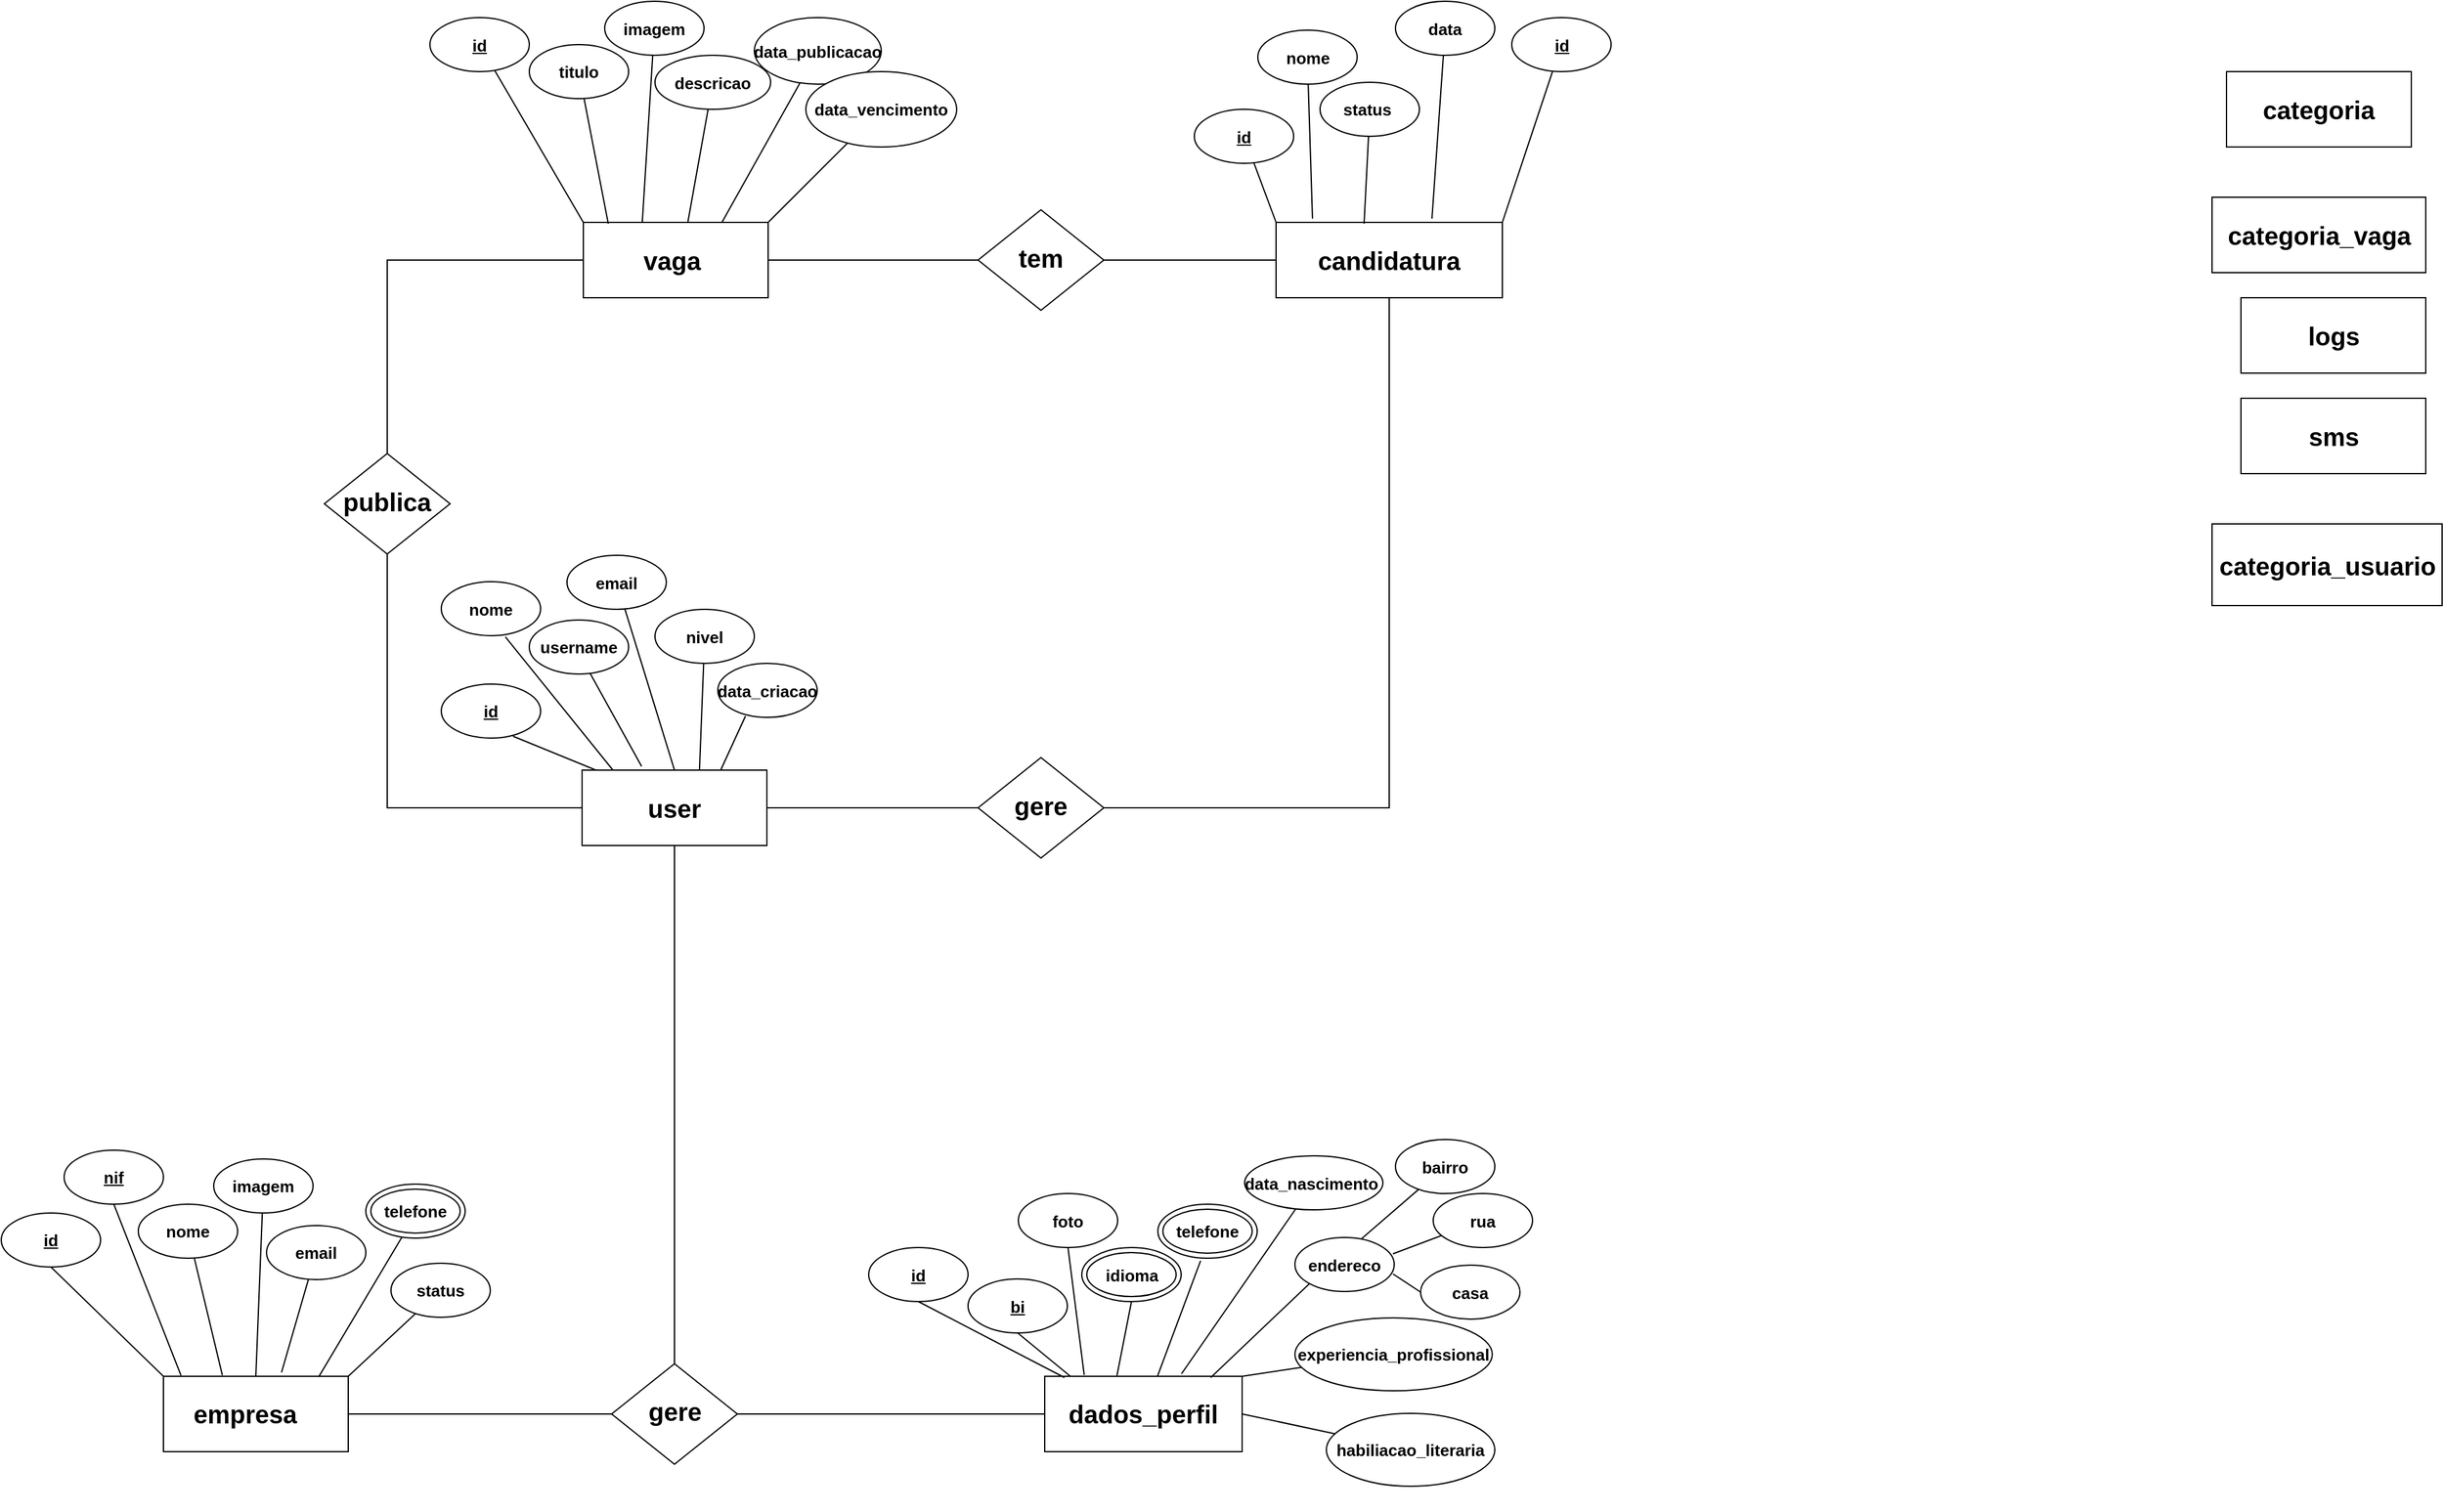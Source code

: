 <mxfile version="13.9.9" type="device"><diagram id="R2lEEEUBdFMjLlhIrx00" name="Page-1"><mxGraphModel dx="3510" dy="1030" grid="1" gridSize="10" guides="1" tooltips="1" connect="1" arrows="1" fold="1" page="1" pageScale="1" pageWidth="850" pageHeight="1100" math="0" shadow="0" extFonts="Permanent Marker^https://fonts.googleapis.com/css?family=Permanent+Marker"><root><mxCell id="0"/><mxCell id="1" parent="0"/><mxCell id="41r4kbgK85iGf1AOTr6_-119" style="edgeStyle=none;rounded=0;orthogonalLoop=1;jettySize=auto;html=1;entryX=0;entryY=0.5;entryDx=0;entryDy=0;startArrow=none;startFill=0;endArrow=none;endFill=0;fontSize=13;" parent="1" source="41r4kbgK85iGf1AOTr6_-2" target="41r4kbgK85iGf1AOTr6_-118" edge="1"><mxGeometry relative="1" as="geometry"/></mxCell><mxCell id="41r4kbgK85iGf1AOTr6_-2" value="vaga&amp;nbsp;" style="rounded=1;whiteSpace=wrap;html=1;fontSize=20;glass=0;strokeWidth=1;shadow=0;arcSize=0;fontStyle=1" parent="1" vertex="1"><mxGeometry x="-637" y="180" width="147" height="60" as="geometry"/></mxCell><mxCell id="41r4kbgK85iGf1AOTr6_-5" value="categoria" style="rounded=1;whiteSpace=wrap;html=1;fontSize=20;glass=0;strokeWidth=1;shadow=0;arcSize=0;fontStyle=1" parent="1" vertex="1"><mxGeometry x="670" y="60" width="147" height="60" as="geometry"/></mxCell><mxCell id="41r4kbgK85iGf1AOTr6_-6" value="categoria_vaga" style="rounded=1;whiteSpace=wrap;html=1;fontSize=20;glass=0;strokeWidth=1;shadow=0;arcSize=0;fontStyle=1" parent="1" vertex="1"><mxGeometry x="658.5" y="160" width="170" height="60" as="geometry"/></mxCell><mxCell id="41r4kbgK85iGf1AOTr6_-8" value="categoria_usuario" style="rounded=1;whiteSpace=wrap;html=1;fontSize=20;glass=0;strokeWidth=1;shadow=0;arcSize=0;fontStyle=1" parent="1" vertex="1"><mxGeometry x="658.5" y="420" width="183" height="65" as="geometry"/></mxCell><mxCell id="41r4kbgK85iGf1AOTr6_-10" value="sms" style="rounded=1;whiteSpace=wrap;html=1;fontSize=20;glass=0;strokeWidth=1;shadow=0;arcSize=0;fontStyle=1" parent="1" vertex="1"><mxGeometry x="681.5" y="320" width="147" height="60" as="geometry"/></mxCell><mxCell id="41r4kbgK85iGf1AOTr6_-11" value="logs" style="rounded=1;whiteSpace=wrap;html=1;fontSize=20;glass=0;strokeWidth=1;shadow=0;arcSize=0;fontStyle=1" parent="1" vertex="1"><mxGeometry x="681.5" y="240" width="147" height="60" as="geometry"/></mxCell><mxCell id="41r4kbgK85iGf1AOTr6_-12" value="empresa&amp;nbsp; &amp;nbsp;" style="rounded=1;whiteSpace=wrap;html=1;fontSize=20;glass=0;strokeWidth=1;shadow=0;arcSize=0;fontStyle=1" parent="1" vertex="1"><mxGeometry x="-971" y="1098.48" width="147" height="60" as="geometry"/></mxCell><mxCell id="41r4kbgK85iGf1AOTr6_-120" style="edgeStyle=none;rounded=0;orthogonalLoop=1;jettySize=auto;html=1;entryX=1;entryY=0.5;entryDx=0;entryDy=0;startArrow=none;startFill=0;endArrow=none;endFill=0;fontSize=13;" parent="1" source="41r4kbgK85iGf1AOTr6_-13" target="41r4kbgK85iGf1AOTr6_-118" edge="1"><mxGeometry relative="1" as="geometry"/></mxCell><mxCell id="41r4kbgK85iGf1AOTr6_-13" value="candidatura" style="rounded=1;whiteSpace=wrap;html=1;fontSize=20;glass=0;strokeWidth=1;shadow=0;arcSize=0;fontStyle=1" parent="1" vertex="1"><mxGeometry x="-86" y="180" width="180" height="60" as="geometry"/></mxCell><mxCell id="41r4kbgK85iGf1AOTr6_-18" value="user" style="rounded=1;whiteSpace=wrap;html=1;fontSize=20;glass=0;strokeWidth=1;shadow=0;arcSize=0;fontStyle=1" parent="1" vertex="1"><mxGeometry x="-638" y="616" width="147" height="60" as="geometry"/></mxCell><mxCell id="41r4kbgK85iGf1AOTr6_-126" style="edgeStyle=orthogonalEdgeStyle;rounded=0;orthogonalLoop=1;jettySize=auto;html=1;entryX=0.5;entryY=1;entryDx=0;entryDy=0;startArrow=none;startFill=0;endArrow=none;endFill=0;fontSize=13;" parent="1" source="41r4kbgK85iGf1AOTr6_-19" target="41r4kbgK85iGf1AOTr6_-13" edge="1"><mxGeometry relative="1" as="geometry"/></mxCell><mxCell id="41r4kbgK85iGf1AOTr6_-19" value="gere" style="rhombus;whiteSpace=wrap;html=1;shadow=0;fontFamily=Helvetica;fontSize=20;align=center;strokeWidth=1;spacing=6;spacingTop=-4;fontStyle=1" parent="1" vertex="1"><mxGeometry x="-323" y="606" width="100" height="80" as="geometry"/></mxCell><mxCell id="41r4kbgK85iGf1AOTr6_-20" value="" style="endArrow=none;html=1;exitX=0.722;exitY=0.965;exitDx=0;exitDy=0;exitPerimeter=0;entryX=0.075;entryY=0;entryDx=0;entryDy=0;entryPerimeter=0;" parent="1" source="41r4kbgK85iGf1AOTr6_-21" target="41r4kbgK85iGf1AOTr6_-18" edge="1"><mxGeometry width="50" height="50" relative="1" as="geometry"><mxPoint x="12" y="476" as="sourcePoint"/><mxPoint x="-8" y="536" as="targetPoint"/></mxGeometry></mxCell><mxCell id="41r4kbgK85iGf1AOTr6_-21" value="&lt;u style=&quot;font-size: 13px&quot;&gt;id&lt;br style=&quot;font-size: 13px&quot;&gt;&lt;/u&gt;" style="ellipse;whiteSpace=wrap;html=1;fontSize=13;fontStyle=1" parent="1" vertex="1"><mxGeometry x="-750" y="547.5" width="79" height="43" as="geometry"/></mxCell><mxCell id="41r4kbgK85iGf1AOTr6_-22" value="nome" style="ellipse;whiteSpace=wrap;html=1;fontSize=13;fontStyle=1" parent="1" vertex="1"><mxGeometry x="-750" y="466" width="79" height="43" as="geometry"/></mxCell><mxCell id="41r4kbgK85iGf1AOTr6_-23" value="username" style="ellipse;whiteSpace=wrap;html=1;fontSize=13;fontStyle=1" parent="1" vertex="1"><mxGeometry x="-680" y="496.5" width="79" height="43" as="geometry"/></mxCell><mxCell id="41r4kbgK85iGf1AOTr6_-24" value="" style="endArrow=none;html=1;entryX=0.611;entryY=0.982;entryDx=0;entryDy=0;entryPerimeter=0;exitX=0.322;exitY=-0.05;exitDx=0;exitDy=0;exitPerimeter=0;" parent="1" source="41r4kbgK85iGf1AOTr6_-18" target="41r4kbgK85iGf1AOTr6_-23" edge="1"><mxGeometry width="50" height="50" relative="1" as="geometry"><mxPoint x="-587" y="613" as="sourcePoint"/><mxPoint x="-88" y="576" as="targetPoint"/></mxGeometry></mxCell><mxCell id="41r4kbgK85iGf1AOTr6_-25" value="" style="endArrow=none;html=1;entryX=0.646;entryY=1.023;entryDx=0;entryDy=0;exitX=0.167;exitY=0;exitDx=0;exitDy=0;exitPerimeter=0;entryPerimeter=0;" parent="1" source="41r4kbgK85iGf1AOTr6_-18" target="41r4kbgK85iGf1AOTr6_-22" edge="1"><mxGeometry width="50" height="50" relative="1" as="geometry"><mxPoint x="-518" y="606" as="sourcePoint"/><mxPoint x="-377.97" y="471.005" as="targetPoint"/></mxGeometry></mxCell><mxCell id="41r4kbgK85iGf1AOTr6_-26" value="" style="endArrow=none;html=1;exitX=0.5;exitY=0;exitDx=0;exitDy=0;" parent="1" source="41r4kbgK85iGf1AOTr6_-18" target="41r4kbgK85iGf1AOTr6_-29" edge="1"><mxGeometry width="50" height="50" relative="1" as="geometry"><mxPoint x="-508" y="616" as="sourcePoint"/><mxPoint x="-539.876" y="464.298" as="targetPoint"/></mxGeometry></mxCell><mxCell id="41r4kbgK85iGf1AOTr6_-27" value="" style="endArrow=none;html=1;exitX=0.635;exitY=0.008;exitDx=0;exitDy=0;exitPerimeter=0;" parent="1" source="41r4kbgK85iGf1AOTr6_-18" target="41r4kbgK85iGf1AOTr6_-32" edge="1"><mxGeometry width="50" height="50" relative="1" as="geometry"><mxPoint x="-518" y="615" as="sourcePoint"/><mxPoint x="-486.005" y="521.021" as="targetPoint"/></mxGeometry></mxCell><mxCell id="41r4kbgK85iGf1AOTr6_-28" value="" style="endArrow=none;html=1;entryX=0.278;entryY=0.977;entryDx=0;entryDy=0;exitX=0.75;exitY=0;exitDx=0;exitDy=0;entryPerimeter=0;" parent="1" source="41r4kbgK85iGf1AOTr6_-18" target="41r4kbgK85iGf1AOTr6_-33" edge="1"><mxGeometry width="50" height="50" relative="1" as="geometry"><mxPoint x="-488" y="636" as="sourcePoint"/><mxPoint x="-406.038" y="518.48" as="targetPoint"/></mxGeometry></mxCell><mxCell id="41r4kbgK85iGf1AOTr6_-29" value="email" style="ellipse;whiteSpace=wrap;html=1;fontSize=13;fontStyle=1" parent="1" vertex="1"><mxGeometry x="-650" y="445" width="79" height="43" as="geometry"/></mxCell><mxCell id="41r4kbgK85iGf1AOTr6_-30" value="dados_perfil" style="rounded=1;whiteSpace=wrap;html=1;fontSize=20;glass=0;strokeWidth=1;shadow=0;arcSize=0;fontStyle=1" parent="1" vertex="1"><mxGeometry x="-270" y="1098.48" width="157" height="60" as="geometry"/></mxCell><mxCell id="41r4kbgK85iGf1AOTr6_-31" value="telefone" style="ellipse;shape=doubleEllipse;whiteSpace=wrap;html=1;fontStyle=1;fontSize=13;" parent="1" vertex="1"><mxGeometry x="-180" y="961.48" width="79" height="43" as="geometry"/></mxCell><mxCell id="41r4kbgK85iGf1AOTr6_-32" value="nivel" style="ellipse;whiteSpace=wrap;html=1;fontSize=13;fontStyle=1" parent="1" vertex="1"><mxGeometry x="-580" y="488" width="79" height="43" as="geometry"/></mxCell><mxCell id="41r4kbgK85iGf1AOTr6_-33" value="data_criacao" style="ellipse;whiteSpace=wrap;html=1;fontSize=13;fontStyle=1" parent="1" vertex="1"><mxGeometry x="-530" y="531" width="79" height="43" as="geometry"/></mxCell><mxCell id="41r4kbgK85iGf1AOTr6_-34" value="bairro" style="ellipse;whiteSpace=wrap;html=1;fontStyle=1;fontSize=13;" parent="1" vertex="1"><mxGeometry x="9" y="910" width="79" height="43" as="geometry"/></mxCell><mxCell id="41r4kbgK85iGf1AOTr6_-35" value="endereco" style="ellipse;whiteSpace=wrap;html=1;fontStyle=1;fontSize=13;" parent="1" vertex="1"><mxGeometry x="-71" y="988" width="79" height="43" as="geometry"/></mxCell><mxCell id="41r4kbgK85iGf1AOTr6_-36" value="rua" style="ellipse;whiteSpace=wrap;html=1;fontStyle=1;fontSize=13;" parent="1" vertex="1"><mxGeometry x="39" y="953" width="79" height="43" as="geometry"/></mxCell><mxCell id="41r4kbgK85iGf1AOTr6_-37" value="experiencia_profissional" style="ellipse;whiteSpace=wrap;html=1;fontStyle=1;fontSize=13;" parent="1" vertex="1"><mxGeometry x="-71" y="1052" width="157" height="58" as="geometry"/></mxCell><mxCell id="41r4kbgK85iGf1AOTr6_-38" value="data_nascimento&amp;nbsp;" style="ellipse;whiteSpace=wrap;html=1;fontStyle=1;fontSize=13;" parent="1" vertex="1"><mxGeometry x="-111" y="923" width="110" height="43" as="geometry"/></mxCell><mxCell id="41r4kbgK85iGf1AOTr6_-39" value="bi" style="ellipse;whiteSpace=wrap;html=1;fontStyle=5;fontSize=13;" parent="1" vertex="1"><mxGeometry x="-331" y="1021" width="79" height="43" as="geometry"/></mxCell><mxCell id="41r4kbgK85iGf1AOTr6_-40" value="habiliacao_literaria" style="ellipse;whiteSpace=wrap;html=1;fontStyle=1;fontSize=13;" parent="1" vertex="1"><mxGeometry x="-46" y="1128" width="134" height="58" as="geometry"/></mxCell><mxCell id="41r4kbgK85iGf1AOTr6_-41" value="foto" style="ellipse;whiteSpace=wrap;html=1;fontStyle=1;fontSize=13;" parent="1" vertex="1"><mxGeometry x="-291" y="953" width="79" height="43" as="geometry"/></mxCell><mxCell id="41r4kbgK85iGf1AOTr6_-42" value="id" style="ellipse;whiteSpace=wrap;html=1;fontStyle=5;fontSize=13;" parent="1" vertex="1"><mxGeometry x="-410" y="996" width="79" height="43" as="geometry"/></mxCell><mxCell id="41r4kbgK85iGf1AOTr6_-43" value="" style="endArrow=none;html=1;exitX=1;exitY=0.5;exitDx=0;exitDy=0;entryX=0;entryY=0.5;entryDx=0;entryDy=0;" parent="1" source="41r4kbgK85iGf1AOTr6_-18" target="41r4kbgK85iGf1AOTr6_-19" edge="1"><mxGeometry width="50" height="50" relative="1" as="geometry"><mxPoint x="-337" y="620" as="sourcePoint"/><mxPoint x="-380" y="650" as="targetPoint"/></mxGeometry></mxCell><mxCell id="41r4kbgK85iGf1AOTr6_-44" value="" style="endArrow=none;html=1;exitX=1;exitY=0.5;exitDx=0;exitDy=0;entryX=0;entryY=0.5;entryDx=0;entryDy=0;fontStyle=1" parent="1" source="41r4kbgK85iGf1AOTr6_-102" target="41r4kbgK85iGf1AOTr6_-30" edge="1"><mxGeometry width="50" height="50" relative="1" as="geometry"><mxPoint x="-141" y="1168" as="sourcePoint"/><mxPoint x="-111" y="1183.5" as="targetPoint"/></mxGeometry></mxCell><mxCell id="41r4kbgK85iGf1AOTr6_-45" value="" style="endArrow=none;html=1;entryX=0.5;entryY=1;entryDx=0;entryDy=0;exitX=0.1;exitY=0.017;exitDx=0;exitDy=0;exitPerimeter=0;fontStyle=1" parent="1" source="41r4kbgK85iGf1AOTr6_-30" target="41r4kbgK85iGf1AOTr6_-42" edge="1"><mxGeometry width="50" height="50" relative="1" as="geometry"><mxPoint x="-314.71" y="1101.02" as="sourcePoint"/><mxPoint x="-261.998" y="1031" as="targetPoint"/></mxGeometry></mxCell><mxCell id="41r4kbgK85iGf1AOTr6_-46" value="" style="endArrow=none;html=1;exitX=0.13;exitY=0;exitDx=0;exitDy=0;entryX=0.5;entryY=1;entryDx=0;entryDy=0;exitPerimeter=0;fontStyle=1" parent="1" source="41r4kbgK85iGf1AOTr6_-30" target="41r4kbgK85iGf1AOTr6_-39" edge="1"><mxGeometry width="50" height="50" relative="1" as="geometry"><mxPoint x="-244.005" y="1147.011" as="sourcePoint"/><mxPoint x="-200" y="988" as="targetPoint"/></mxGeometry></mxCell><mxCell id="41r4kbgK85iGf1AOTr6_-47" value="" style="endArrow=none;html=1;entryX=0.5;entryY=1;entryDx=0;entryDy=0;exitX=0.2;exitY=-0.017;exitDx=0;exitDy=0;exitPerimeter=0;fontStyle=1" parent="1" source="41r4kbgK85iGf1AOTr6_-30" target="41r4kbgK85iGf1AOTr6_-41" edge="1"><mxGeometry width="50" height="50" relative="1" as="geometry"><mxPoint x="-232" y="1137" as="sourcePoint"/><mxPoint x="-241.98" y="1017.99" as="targetPoint"/></mxGeometry></mxCell><mxCell id="41r4kbgK85iGf1AOTr6_-48" value="" style="endArrow=none;html=1;exitX=0.671;exitY=0.023;exitDx=0;exitDy=0;exitPerimeter=0;fontStyle=1;fontSize=13;" parent="1" source="41r4kbgK85iGf1AOTr6_-35" target="41r4kbgK85iGf1AOTr6_-34" edge="1"><mxGeometry width="50" height="50" relative="1" as="geometry"><mxPoint x="177.005" y="1207.021" as="sourcePoint"/><mxPoint x="159.03" y="1058" as="targetPoint"/></mxGeometry></mxCell><mxCell id="41r4kbgK85iGf1AOTr6_-49" value="" style="endArrow=none;html=1;exitX=0.987;exitY=0.302;exitDx=0;exitDy=0;exitPerimeter=0;fontStyle=1;fontSize=13;" parent="1" source="41r4kbgK85iGf1AOTr6_-35" target="41r4kbgK85iGf1AOTr6_-36" edge="1"><mxGeometry width="50" height="50" relative="1" as="geometry"><mxPoint x="145.581" y="1027.379" as="sourcePoint"/><mxPoint x="187" y="999.5" as="targetPoint"/></mxGeometry></mxCell><mxCell id="41r4kbgK85iGf1AOTr6_-50" value="casa" style="ellipse;whiteSpace=wrap;html=1;fontStyle=1;fontSize=13;" parent="1" vertex="1"><mxGeometry x="29" y="1010" width="79" height="43" as="geometry"/></mxCell><mxCell id="41r4kbgK85iGf1AOTr6_-51" value="" style="endArrow=none;html=1;entryX=0;entryY=0.5;entryDx=0;entryDy=0;exitX=0.987;exitY=0.674;exitDx=0;exitDy=0;exitPerimeter=0;fontStyle=1;fontSize=13;" parent="1" source="41r4kbgK85iGf1AOTr6_-35" target="41r4kbgK85iGf1AOTr6_-50" edge="1"><mxGeometry width="50" height="50" relative="1" as="geometry"><mxPoint x="155.581" y="1021.379" as="sourcePoint"/><mxPoint x="187" y="999.5" as="targetPoint"/></mxGeometry></mxCell><mxCell id="41r4kbgK85iGf1AOTr6_-52" value="" style="endArrow=none;html=1;entryX=0;entryY=1;entryDx=0;entryDy=0;exitX=0.841;exitY=0.017;exitDx=0;exitDy=0;exitPerimeter=0;fontStyle=1;fontSize=13;" parent="1" source="41r4kbgK85iGf1AOTr6_-30" target="41r4kbgK85iGf1AOTr6_-35" edge="1"><mxGeometry width="50" height="50" relative="1" as="geometry"><mxPoint x="-149" y="1138" as="sourcePoint"/><mxPoint x="-130.005" y="1000.021" as="targetPoint"/></mxGeometry></mxCell><mxCell id="41r4kbgK85iGf1AOTr6_-54" value="idioma" style="ellipse;shape=doubleEllipse;whiteSpace=wrap;html=1;fontStyle=1;fontSize=13;" parent="1" vertex="1"><mxGeometry x="-240.5" y="996" width="79" height="43" as="geometry"/></mxCell><mxCell id="41r4kbgK85iGf1AOTr6_-55" value="" style="endArrow=none;html=1;entryX=0.43;entryY=1.047;entryDx=0;entryDy=0;entryPerimeter=0;fontStyle=1;fontSize=13;" parent="1" source="41r4kbgK85iGf1AOTr6_-30" target="41r4kbgK85iGf1AOTr6_-31" edge="1"><mxGeometry width="50" height="50" relative="1" as="geometry"><mxPoint x="-162" y="1128" as="sourcePoint"/><mxPoint x="28" y="1110" as="targetPoint"/></mxGeometry></mxCell><mxCell id="41r4kbgK85iGf1AOTr6_-56" value="" style="endArrow=none;html=1;entryX=0.5;entryY=1;entryDx=0;entryDy=0;entryPerimeter=0;fontStyle=1;fontSize=13;exitX=0.366;exitY=-0.01;exitDx=0;exitDy=0;exitPerimeter=0;" parent="1" source="41r4kbgK85iGf1AOTr6_-30" target="41r4kbgK85iGf1AOTr6_-54" edge="1"><mxGeometry width="50" height="50" relative="1" as="geometry"><mxPoint x="-171" y="1137" as="sourcePoint"/><mxPoint x="37.605" y="1125.133" as="targetPoint"/></mxGeometry></mxCell><mxCell id="41r4kbgK85iGf1AOTr6_-57" value="" style="endArrow=none;html=1;exitX=0.693;exitY=-0.033;exitDx=0;exitDy=0;exitPerimeter=0;fontStyle=1;fontSize=13;" parent="1" source="41r4kbgK85iGf1AOTr6_-30" target="41r4kbgK85iGf1AOTr6_-38" edge="1"><mxGeometry width="50" height="50" relative="1" as="geometry"><mxPoint x="-82" y="1128" as="sourcePoint"/><mxPoint x="-22.0" y="1105.5" as="targetPoint"/></mxGeometry></mxCell><mxCell id="41r4kbgK85iGf1AOTr6_-59" value="" style="endArrow=none;html=1;fontStyle=1;fontSize=13;exitX=1;exitY=0;exitDx=0;exitDy=0;" parent="1" source="41r4kbgK85iGf1AOTr6_-30" target="41r4kbgK85iGf1AOTr6_-37" edge="1"><mxGeometry width="50" height="50" relative="1" as="geometry"><mxPoint x="-84" y="1132" as="sourcePoint"/><mxPoint x="-88.0" y="1112.5" as="targetPoint"/></mxGeometry></mxCell><mxCell id="41r4kbgK85iGf1AOTr6_-60" value="" style="endArrow=none;html=1;exitX=1;exitY=0.5;exitDx=0;exitDy=0;fontStyle=1;fontSize=13;" parent="1" source="41r4kbgK85iGf1AOTr6_-30" target="41r4kbgK85iGf1AOTr6_-40" edge="1"><mxGeometry width="50" height="50" relative="1" as="geometry"><mxPoint x="-129" y="1159.231" as="sourcePoint"/><mxPoint x="56.1" y="1128.324" as="targetPoint"/></mxGeometry></mxCell><mxCell id="41r4kbgK85iGf1AOTr6_-61" style="edgeStyle=none;shape=link;rounded=0;orthogonalLoop=1;jettySize=auto;html=1;exitX=1;exitY=1;exitDx=0;exitDy=0;startArrow=none;startFill=0;fontStyle=1" parent="1" edge="1"><mxGeometry relative="1" as="geometry"><mxPoint x="-366" y="1188" as="sourcePoint"/><mxPoint x="-366" y="1188" as="targetPoint"/></mxGeometry></mxCell><mxCell id="41r4kbgK85iGf1AOTr6_-65" style="edgeStyle=orthogonalEdgeStyle;rounded=0;orthogonalLoop=1;jettySize=auto;html=1;startArrow=none;startFill=0;endArrow=none;endFill=0;entryX=0;entryY=0.5;entryDx=0;entryDy=0;exitX=0.5;exitY=1;exitDx=0;exitDy=0;" parent="1" source="41r4kbgK85iGf1AOTr6_-64" target="41r4kbgK85iGf1AOTr6_-18" edge="1"><mxGeometry relative="1" as="geometry"><mxPoint x="-860" y="650.0" as="targetPoint"/></mxGeometry></mxCell><mxCell id="41r4kbgK85iGf1AOTr6_-66" style="edgeStyle=orthogonalEdgeStyle;rounded=0;orthogonalLoop=1;jettySize=auto;html=1;entryX=0;entryY=0.5;entryDx=0;entryDy=0;startArrow=none;startFill=0;endArrow=none;endFill=0;exitX=0.5;exitY=0;exitDx=0;exitDy=0;" parent="1" source="41r4kbgK85iGf1AOTr6_-64" target="41r4kbgK85iGf1AOTr6_-2" edge="1"><mxGeometry relative="1" as="geometry"/></mxCell><mxCell id="41r4kbgK85iGf1AOTr6_-64" value="publica" style="rhombus;whiteSpace=wrap;html=1;shadow=0;fontFamily=Helvetica;fontSize=20;align=center;strokeWidth=1;spacing=6;spacingTop=-4;fontStyle=1" parent="1" vertex="1"><mxGeometry x="-843" y="364" width="100" height="80" as="geometry"/></mxCell><mxCell id="41r4kbgK85iGf1AOTr6_-68" value="nif" style="ellipse;whiteSpace=wrap;html=1;fontStyle=5;fontSize=13;" parent="1" vertex="1"><mxGeometry x="-1050" y="918.48" width="79" height="43" as="geometry"/></mxCell><mxCell id="41r4kbgK85iGf1AOTr6_-69" value="" style="endArrow=none;html=1;entryX=0.5;entryY=1;entryDx=0;entryDy=0;exitX=0.095;exitY=-0.012;exitDx=0;exitDy=0;exitPerimeter=0;" parent="1" source="41r4kbgK85iGf1AOTr6_-12" target="41r4kbgK85iGf1AOTr6_-68" edge="1"><mxGeometry width="50" height="50" relative="1" as="geometry"><mxPoint x="-962" y="1078.48" as="sourcePoint"/><mxPoint x="-935.998" y="980.46" as="targetPoint"/></mxGeometry></mxCell><mxCell id="41r4kbgK85iGf1AOTr6_-72" style="rounded=0;orthogonalLoop=1;jettySize=auto;html=1;entryX=0.319;entryY=-0.012;entryDx=0;entryDy=0;startArrow=none;startFill=0;endArrow=none;endFill=0;entryPerimeter=0;" parent="1" source="41r4kbgK85iGf1AOTr6_-71" target="41r4kbgK85iGf1AOTr6_-12" edge="1"><mxGeometry relative="1" as="geometry"/></mxCell><mxCell id="41r4kbgK85iGf1AOTr6_-71" value="nome" style="ellipse;whiteSpace=wrap;html=1;fontStyle=1;fontSize=13;" parent="1" vertex="1"><mxGeometry x="-991" y="961.48" width="79" height="43" as="geometry"/></mxCell><mxCell id="41r4kbgK85iGf1AOTr6_-73" style="rounded=0;orthogonalLoop=1;jettySize=auto;html=1;startArrow=none;startFill=0;endArrow=none;endFill=0;entryX=0.5;entryY=0;entryDx=0;entryDy=0;" parent="1" source="41r4kbgK85iGf1AOTr6_-74" target="41r4kbgK85iGf1AOTr6_-12" edge="1"><mxGeometry relative="1" as="geometry"><mxPoint x="-795.952" y="1118.38" as="targetPoint"/></mxGeometry></mxCell><mxCell id="41r4kbgK85iGf1AOTr6_-74" value="imagem" style="ellipse;whiteSpace=wrap;html=1;fontStyle=1;fontSize=13;" parent="1" vertex="1"><mxGeometry x="-931" y="925.48" width="79" height="43" as="geometry"/></mxCell><mxCell id="41r4kbgK85iGf1AOTr6_-75" style="rounded=0;orthogonalLoop=1;jettySize=auto;html=1;entryX=0.639;entryY=-0.051;entryDx=0;entryDy=0;startArrow=none;startFill=0;endArrow=none;endFill=0;entryPerimeter=0;" parent="1" source="41r4kbgK85iGf1AOTr6_-76" target="41r4kbgK85iGf1AOTr6_-12" edge="1"><mxGeometry relative="1" as="geometry"><mxPoint x="-784.952" y="1108.38" as="targetPoint"/></mxGeometry></mxCell><mxCell id="41r4kbgK85iGf1AOTr6_-76" value="email" style="ellipse;whiteSpace=wrap;html=1;fontStyle=1;fontSize=13;" parent="1" vertex="1"><mxGeometry x="-889" y="978.48" width="79" height="43" as="geometry"/></mxCell><mxCell id="41r4kbgK85iGf1AOTr6_-77" style="rounded=0;orthogonalLoop=1;jettySize=auto;html=1;startArrow=none;startFill=0;endArrow=none;endFill=0;exitX=0.365;exitY=0.977;exitDx=0;exitDy=0;exitPerimeter=0;entryX=0.84;entryY=0.008;entryDx=0;entryDy=0;entryPerimeter=0;" parent="1" source="41r4kbgK85iGf1AOTr6_-79" target="41r4kbgK85iGf1AOTr6_-12" edge="1"><mxGeometry relative="1" as="geometry"><mxPoint x="-735.952" y="1115.38" as="targetPoint"/><mxPoint x="-811" y="968.48" as="sourcePoint"/></mxGeometry></mxCell><mxCell id="41r4kbgK85iGf1AOTr6_-79" value="telefone" style="ellipse;shape=doubleEllipse;whiteSpace=wrap;html=1;fontSize=13;fontStyle=1" parent="1" vertex="1"><mxGeometry x="-810" y="945.46" width="79" height="43" as="geometry"/></mxCell><mxCell id="41r4kbgK85iGf1AOTr6_-84" style="rounded=0;orthogonalLoop=1;jettySize=auto;html=1;startArrow=none;startFill=0;endArrow=none;endFill=0;entryX=1;entryY=0;entryDx=0;entryDy=0;" parent="1" source="41r4kbgK85iGf1AOTr6_-83" target="41r4kbgK85iGf1AOTr6_-12" edge="1"><mxGeometry relative="1" as="geometry"><mxPoint x="-824" y="1108.48" as="targetPoint"/></mxGeometry></mxCell><mxCell id="41r4kbgK85iGf1AOTr6_-83" value="status" style="ellipse;whiteSpace=wrap;html=1;fontStyle=1;fontSize=13;" parent="1" vertex="1"><mxGeometry x="-790" y="1008.48" width="79" height="43" as="geometry"/></mxCell><mxCell id="41r4kbgK85iGf1AOTr6_-85" value="" style="endArrow=none;html=1;exitX=0;exitY=0;exitDx=0;exitDy=0;" parent="1" source="41r4kbgK85iGf1AOTr6_-2" target="41r4kbgK85iGf1AOTr6_-86" edge="1"><mxGeometry width="50" height="50" relative="1" as="geometry"><mxPoint x="-585.5" y="291" as="sourcePoint"/><mxPoint x="-560.876" y="139.298" as="targetPoint"/></mxGeometry></mxCell><mxCell id="41r4kbgK85iGf1AOTr6_-86" value="id" style="ellipse;whiteSpace=wrap;html=1;fontStyle=5;fontSize=13;" parent="1" vertex="1"><mxGeometry x="-759" y="17" width="79" height="43" as="geometry"/></mxCell><mxCell id="41r4kbgK85iGf1AOTr6_-88" style="edgeStyle=none;rounded=0;orthogonalLoop=1;jettySize=auto;html=1;exitX=0.5;exitY=1;exitDx=0;exitDy=0;entryX=0;entryY=0;entryDx=0;entryDy=0;startArrow=none;startFill=0;endArrow=none;endFill=0;" parent="1" source="41r4kbgK85iGf1AOTr6_-87" target="41r4kbgK85iGf1AOTr6_-12" edge="1"><mxGeometry relative="1" as="geometry"/></mxCell><mxCell id="41r4kbgK85iGf1AOTr6_-87" value="&lt;u style=&quot;font-size: 13px;&quot;&gt;id&lt;/u&gt;" style="ellipse;whiteSpace=wrap;html=1;fontStyle=1;fontSize=13;" parent="1" vertex="1"><mxGeometry x="-1100" y="968.48" width="79" height="43" as="geometry"/></mxCell><mxCell id="41r4kbgK85iGf1AOTr6_-91" style="edgeStyle=none;rounded=0;orthogonalLoop=1;jettySize=auto;html=1;startArrow=none;startFill=0;endArrow=none;endFill=0;entryX=0.135;entryY=0.018;entryDx=0;entryDy=0;entryPerimeter=0;" parent="1" source="41r4kbgK85iGf1AOTr6_-90" target="41r4kbgK85iGf1AOTr6_-2" edge="1"><mxGeometry relative="1" as="geometry"><mxPoint x="-625" y="181" as="targetPoint"/></mxGeometry></mxCell><mxCell id="41r4kbgK85iGf1AOTr6_-90" value="titulo" style="ellipse;whiteSpace=wrap;html=1;fontStyle=1;fontSize=13;" parent="1" vertex="1"><mxGeometry x="-680" y="38.5" width="79" height="43" as="geometry"/></mxCell><mxCell id="41r4kbgK85iGf1AOTr6_-93" style="edgeStyle=none;rounded=0;orthogonalLoop=1;jettySize=auto;html=1;entryX=0.319;entryY=-0.002;entryDx=0;entryDy=0;startArrow=none;startFill=0;endArrow=none;endFill=0;entryPerimeter=0;" parent="1" source="41r4kbgK85iGf1AOTr6_-92" target="41r4kbgK85iGf1AOTr6_-2" edge="1"><mxGeometry relative="1" as="geometry"/></mxCell><mxCell id="41r4kbgK85iGf1AOTr6_-92" value="imagem" style="ellipse;whiteSpace=wrap;html=1;fontStyle=1;fontSize=13;" parent="1" vertex="1"><mxGeometry x="-620" y="4.0" width="79" height="43" as="geometry"/></mxCell><mxCell id="41r4kbgK85iGf1AOTr6_-96" style="edgeStyle=none;rounded=0;orthogonalLoop=1;jettySize=auto;html=1;entryX=0.75;entryY=0;entryDx=0;entryDy=0;startArrow=none;startFill=0;endArrow=none;endFill=0;" parent="1" source="41r4kbgK85iGf1AOTr6_-94" target="41r4kbgK85iGf1AOTr6_-2" edge="1"><mxGeometry relative="1" as="geometry"/></mxCell><mxCell id="41r4kbgK85iGf1AOTr6_-94" value="data_publicacao" style="ellipse;whiteSpace=wrap;html=1;fontStyle=1;fontSize=13;" parent="1" vertex="1"><mxGeometry x="-501" y="17" width="101" height="53" as="geometry"/></mxCell><mxCell id="41r4kbgK85iGf1AOTr6_-97" style="edgeStyle=none;rounded=0;orthogonalLoop=1;jettySize=auto;html=1;startArrow=none;startFill=0;endArrow=none;endFill=0;entryX=1;entryY=0;entryDx=0;entryDy=0;" parent="1" source="41r4kbgK85iGf1AOTr6_-95" target="41r4kbgK85iGf1AOTr6_-2" edge="1"><mxGeometry relative="1" as="geometry"><mxPoint x="-490" y="170" as="targetPoint"/></mxGeometry></mxCell><mxCell id="41r4kbgK85iGf1AOTr6_-95" value="data_vencimento" style="ellipse;whiteSpace=wrap;html=1;fontStyle=1;fontSize=13;" parent="1" vertex="1"><mxGeometry x="-460" y="60" width="120" height="60" as="geometry"/></mxCell><mxCell id="41r4kbgK85iGf1AOTr6_-99" style="edgeStyle=none;rounded=0;orthogonalLoop=1;jettySize=auto;html=1;entryX=0.566;entryY=-0.008;entryDx=0;entryDy=0;entryPerimeter=0;startArrow=none;startFill=0;endArrow=none;endFill=0;" parent="1" source="41r4kbgK85iGf1AOTr6_-98" target="41r4kbgK85iGf1AOTr6_-2" edge="1"><mxGeometry relative="1" as="geometry"/></mxCell><mxCell id="41r4kbgK85iGf1AOTr6_-98" value="descricao" style="ellipse;whiteSpace=wrap;html=1;fontStyle=1;fontSize=13;" parent="1" vertex="1"><mxGeometry x="-580" y="47" width="92" height="43" as="geometry"/></mxCell><mxCell id="41r4kbgK85iGf1AOTr6_-103" style="edgeStyle=none;rounded=0;orthogonalLoop=1;jettySize=auto;html=1;entryX=0.5;entryY=1;entryDx=0;entryDy=0;startArrow=none;startFill=0;endArrow=none;endFill=0;fontSize=13;" parent="1" source="41r4kbgK85iGf1AOTr6_-102" target="41r4kbgK85iGf1AOTr6_-18" edge="1"><mxGeometry relative="1" as="geometry"/></mxCell><mxCell id="41r4kbgK85iGf1AOTr6_-104" style="edgeStyle=none;rounded=0;orthogonalLoop=1;jettySize=auto;html=1;startArrow=none;startFill=0;endArrow=none;endFill=0;fontSize=13;exitX=0;exitY=0.5;exitDx=0;exitDy=0;" parent="1" source="41r4kbgK85iGf1AOTr6_-102" target="41r4kbgK85iGf1AOTr6_-12" edge="1"><mxGeometry relative="1" as="geometry"><mxPoint x="-654.5" y="1128.48" as="sourcePoint"/></mxGeometry></mxCell><mxCell id="41r4kbgK85iGf1AOTr6_-102" value="gere" style="rhombus;whiteSpace=wrap;html=1;shadow=0;fontFamily=Helvetica;fontSize=20;align=center;strokeWidth=1;spacing=6;spacingTop=-4;fontStyle=1" parent="1" vertex="1"><mxGeometry x="-614.5" y="1088.48" width="100" height="80" as="geometry"/></mxCell><mxCell id="41r4kbgK85iGf1AOTr6_-106" value="" style="endArrow=none;html=1;exitX=0;exitY=0;exitDx=0;exitDy=0;" parent="1" source="41r4kbgK85iGf1AOTr6_-13" target="41r4kbgK85iGf1AOTr6_-107" edge="1"><mxGeometry width="50" height="50" relative="1" as="geometry"><mxPoint x="-113" y="156.5" as="sourcePoint"/><mxPoint x="-36.876" y="115.798" as="targetPoint"/></mxGeometry></mxCell><mxCell id="41r4kbgK85iGf1AOTr6_-107" value="id" style="ellipse;whiteSpace=wrap;html=1;fontStyle=5;fontSize=13;" parent="1" vertex="1"><mxGeometry x="-151" y="90" width="79" height="43" as="geometry"/></mxCell><mxCell id="41r4kbgK85iGf1AOTr6_-109" style="edgeStyle=none;rounded=0;orthogonalLoop=1;jettySize=auto;html=1;entryX=0.161;entryY=-0.05;entryDx=0;entryDy=0;entryPerimeter=0;startArrow=none;startFill=0;endArrow=none;endFill=0;fontSize=13;" parent="1" source="41r4kbgK85iGf1AOTr6_-108" target="41r4kbgK85iGf1AOTr6_-13" edge="1"><mxGeometry relative="1" as="geometry"/></mxCell><mxCell id="41r4kbgK85iGf1AOTr6_-108" value="nome" style="ellipse;whiteSpace=wrap;html=1;fontStyle=1;fontSize=13;" parent="1" vertex="1"><mxGeometry x="-100.5" y="27" width="79" height="43" as="geometry"/></mxCell><mxCell id="41r4kbgK85iGf1AOTr6_-112" style="edgeStyle=none;rounded=0;orthogonalLoop=1;jettySize=auto;html=1;entryX=0.389;entryY=0.017;entryDx=0;entryDy=0;entryPerimeter=0;startArrow=none;startFill=0;endArrow=none;endFill=0;fontSize=13;" parent="1" source="41r4kbgK85iGf1AOTr6_-111" target="41r4kbgK85iGf1AOTr6_-13" edge="1"><mxGeometry relative="1" as="geometry"/></mxCell><mxCell id="41r4kbgK85iGf1AOTr6_-111" value="status&amp;nbsp;" style="ellipse;whiteSpace=wrap;html=1;fontStyle=1;fontSize=13;" parent="1" vertex="1"><mxGeometry x="-51" y="68.5" width="79" height="43" as="geometry"/></mxCell><mxCell id="41r4kbgK85iGf1AOTr6_-114" style="edgeStyle=none;rounded=0;orthogonalLoop=1;jettySize=auto;html=1;entryX=0.689;entryY=-0.05;entryDx=0;entryDy=0;entryPerimeter=0;startArrow=none;startFill=0;endArrow=none;endFill=0;fontSize=13;" parent="1" source="41r4kbgK85iGf1AOTr6_-113" target="41r4kbgK85iGf1AOTr6_-13" edge="1"><mxGeometry relative="1" as="geometry"/></mxCell><mxCell id="41r4kbgK85iGf1AOTr6_-113" value="data" style="ellipse;whiteSpace=wrap;html=1;fontStyle=1;fontSize=13;" parent="1" vertex="1"><mxGeometry x="9" y="4" width="79" height="43" as="geometry"/></mxCell><mxCell id="41r4kbgK85iGf1AOTr6_-116" style="edgeStyle=none;rounded=0;orthogonalLoop=1;jettySize=auto;html=1;entryX=1;entryY=0;entryDx=0;entryDy=0;startArrow=none;startFill=0;endArrow=none;endFill=0;fontSize=13;" parent="1" source="41r4kbgK85iGf1AOTr6_-115" target="41r4kbgK85iGf1AOTr6_-13" edge="1"><mxGeometry relative="1" as="geometry"/></mxCell><mxCell id="41r4kbgK85iGf1AOTr6_-115" value="id" style="ellipse;whiteSpace=wrap;html=1;fontStyle=5;fontSize=13;" parent="1" vertex="1"><mxGeometry x="101.5" y="17" width="79" height="43" as="geometry"/></mxCell><mxCell id="41r4kbgK85iGf1AOTr6_-118" value="tem" style="rhombus;whiteSpace=wrap;html=1;shadow=0;fontFamily=Helvetica;fontSize=20;align=center;strokeWidth=1;spacing=6;spacingTop=-4;fontStyle=1" parent="1" vertex="1"><mxGeometry x="-323" y="170" width="100" height="80" as="geometry"/></mxCell></root></mxGraphModel></diagram></mxfile>